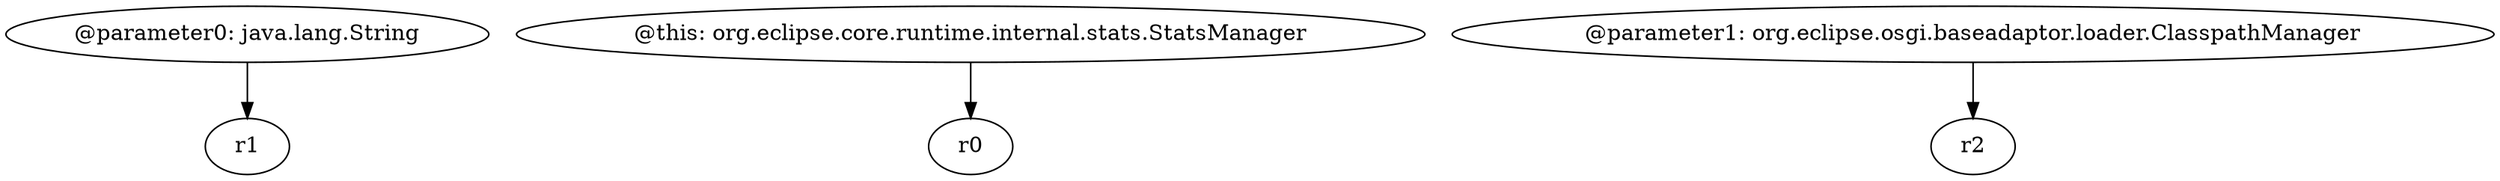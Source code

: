 digraph g {
0[label="@parameter0: java.lang.String"]
1[label="r1"]
0->1[label=""]
2[label="@this: org.eclipse.core.runtime.internal.stats.StatsManager"]
3[label="r0"]
2->3[label=""]
4[label="@parameter1: org.eclipse.osgi.baseadaptor.loader.ClasspathManager"]
5[label="r2"]
4->5[label=""]
}